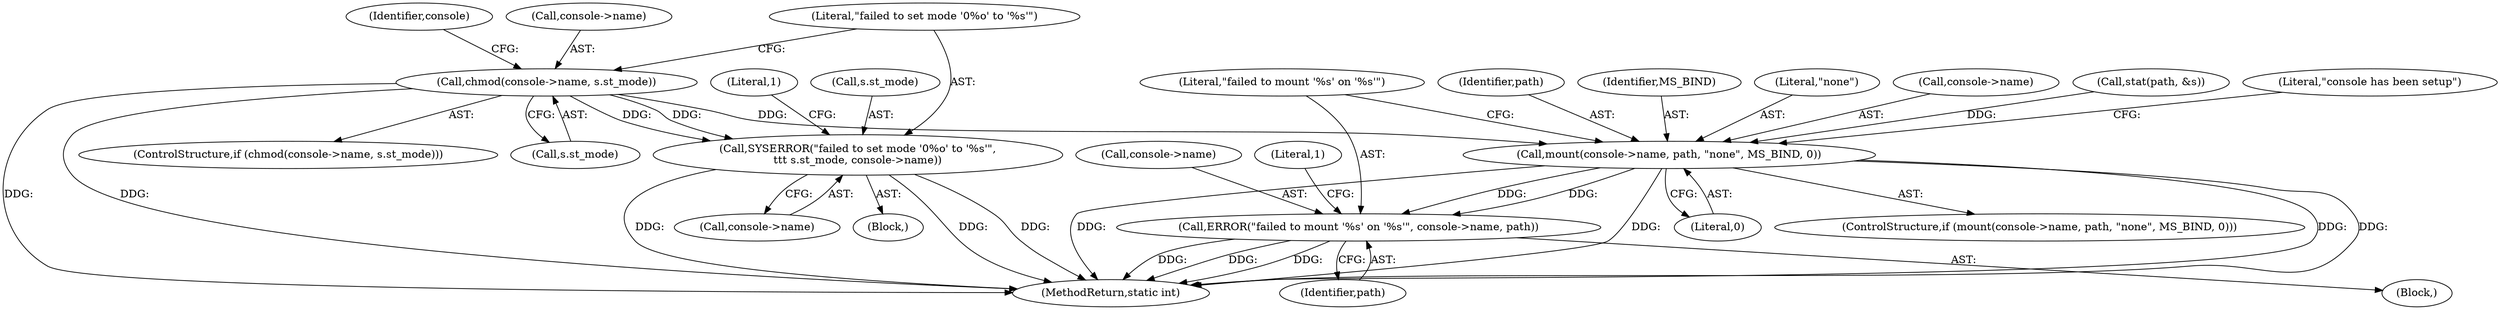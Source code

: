 digraph "0_lxc_592fd47a6245508b79fe6ac819fe6d3b2c1289be_10@API" {
"1000162" [label="(Call,chmod(console->name, s.st_mode))"];
"1000170" [label="(Call,SYSERROR(\"failed to set mode '0%o' to '%s'\",\n\t\t\t s.st_mode, console->name))"];
"1000182" [label="(Call,mount(console->name, path, \"none\", MS_BIND, 0))"];
"1000191" [label="(Call,ERROR(\"failed to mount '%s' on '%s'\", console->name, path))"];
"1000150" [label="(Call,stat(path, &s))"];
"1000204" [label="(MethodReturn,static int)"];
"1000171" [label="(Literal,\"failed to set mode '0%o' to '%s'\")"];
"1000201" [label="(Literal,\"console has been setup\")"];
"1000162" [label="(Call,chmod(console->name, s.st_mode))"];
"1000193" [label="(Call,console->name)"];
"1000184" [label="(Identifier,console)"];
"1000180" [label="(Literal,1)"];
"1000189" [label="(Literal,0)"];
"1000175" [label="(Call,console->name)"];
"1000192" [label="(Literal,\"failed to mount '%s' on '%s'\")"];
"1000182" [label="(Call,mount(console->name, path, \"none\", MS_BIND, 0))"];
"1000170" [label="(Call,SYSERROR(\"failed to set mode '0%o' to '%s'\",\n\t\t\t s.st_mode, console->name))"];
"1000161" [label="(ControlStructure,if (chmod(console->name, s.st_mode)))"];
"1000186" [label="(Identifier,path)"];
"1000163" [label="(Call,console->name)"];
"1000190" [label="(Block,)"];
"1000191" [label="(Call,ERROR(\"failed to mount '%s' on '%s'\", console->name, path))"];
"1000166" [label="(Call,s.st_mode)"];
"1000188" [label="(Identifier,MS_BIND)"];
"1000187" [label="(Literal,\"none\")"];
"1000183" [label="(Call,console->name)"];
"1000199" [label="(Literal,1)"];
"1000169" [label="(Block,)"];
"1000172" [label="(Call,s.st_mode)"];
"1000196" [label="(Identifier,path)"];
"1000181" [label="(ControlStructure,if (mount(console->name, path, \"none\", MS_BIND, 0)))"];
"1000162" -> "1000161"  [label="AST: "];
"1000162" -> "1000166"  [label="CFG: "];
"1000163" -> "1000162"  [label="AST: "];
"1000166" -> "1000162"  [label="AST: "];
"1000171" -> "1000162"  [label="CFG: "];
"1000184" -> "1000162"  [label="CFG: "];
"1000162" -> "1000204"  [label="DDG: "];
"1000162" -> "1000204"  [label="DDG: "];
"1000162" -> "1000170"  [label="DDG: "];
"1000162" -> "1000170"  [label="DDG: "];
"1000162" -> "1000182"  [label="DDG: "];
"1000170" -> "1000169"  [label="AST: "];
"1000170" -> "1000175"  [label="CFG: "];
"1000171" -> "1000170"  [label="AST: "];
"1000172" -> "1000170"  [label="AST: "];
"1000175" -> "1000170"  [label="AST: "];
"1000180" -> "1000170"  [label="CFG: "];
"1000170" -> "1000204"  [label="DDG: "];
"1000170" -> "1000204"  [label="DDG: "];
"1000170" -> "1000204"  [label="DDG: "];
"1000182" -> "1000181"  [label="AST: "];
"1000182" -> "1000189"  [label="CFG: "];
"1000183" -> "1000182"  [label="AST: "];
"1000186" -> "1000182"  [label="AST: "];
"1000187" -> "1000182"  [label="AST: "];
"1000188" -> "1000182"  [label="AST: "];
"1000189" -> "1000182"  [label="AST: "];
"1000192" -> "1000182"  [label="CFG: "];
"1000201" -> "1000182"  [label="CFG: "];
"1000182" -> "1000204"  [label="DDG: "];
"1000182" -> "1000204"  [label="DDG: "];
"1000182" -> "1000204"  [label="DDG: "];
"1000182" -> "1000204"  [label="DDG: "];
"1000150" -> "1000182"  [label="DDG: "];
"1000182" -> "1000191"  [label="DDG: "];
"1000182" -> "1000191"  [label="DDG: "];
"1000191" -> "1000190"  [label="AST: "];
"1000191" -> "1000196"  [label="CFG: "];
"1000192" -> "1000191"  [label="AST: "];
"1000193" -> "1000191"  [label="AST: "];
"1000196" -> "1000191"  [label="AST: "];
"1000199" -> "1000191"  [label="CFG: "];
"1000191" -> "1000204"  [label="DDG: "];
"1000191" -> "1000204"  [label="DDG: "];
"1000191" -> "1000204"  [label="DDG: "];
}
